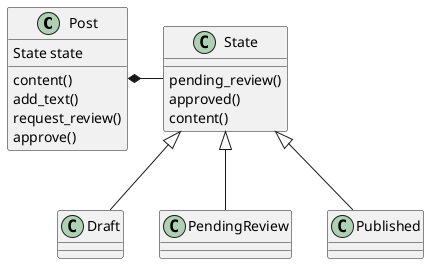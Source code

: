 @startuml

Post *-right- State

State <|-- Draft
State <|-- PendingReview
State <|-- Published

Post : content() 
Post : add_text() 
Post : request_review() 
Post : approve() 
Post : State state
State : pending_review()
State : approved()
State : content()

@enduml
